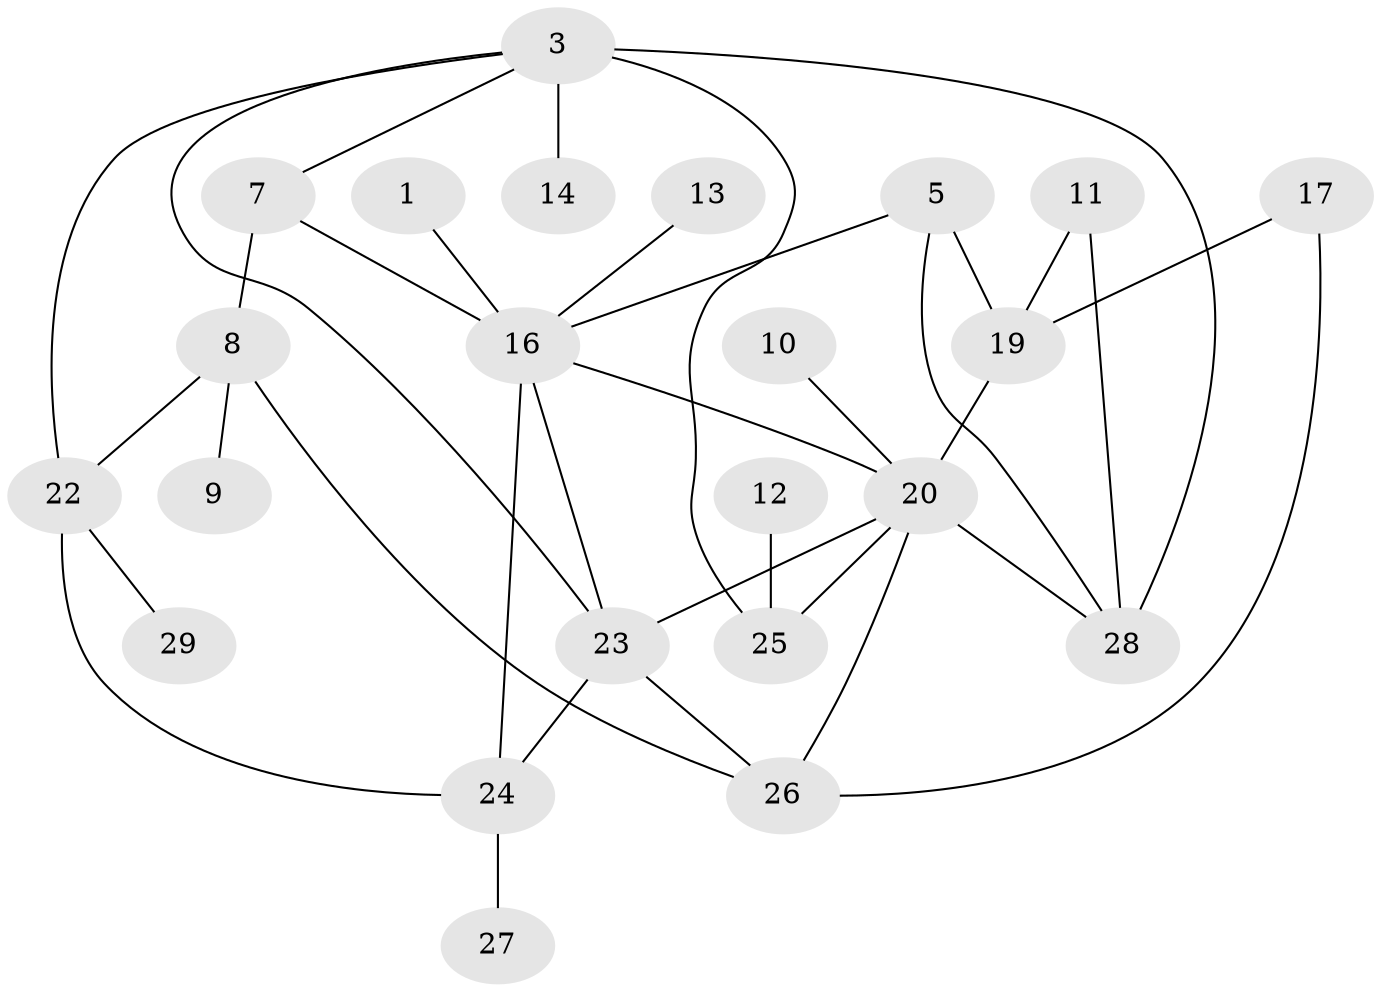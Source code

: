 // original degree distribution, {2: 0.24561403508771928, 1: 0.24561403508771928, 3: 0.21052631578947367, 5: 0.05263157894736842, 7: 0.017543859649122806, 0: 0.08771929824561403, 4: 0.10526315789473684, 6: 0.03508771929824561}
// Generated by graph-tools (version 1.1) at 2025/49/03/09/25 03:49:09]
// undirected, 23 vertices, 35 edges
graph export_dot {
graph [start="1"]
  node [color=gray90,style=filled];
  1;
  3;
  5;
  7;
  8;
  9;
  10;
  11;
  12;
  13;
  14;
  16;
  17;
  19;
  20;
  22;
  23;
  24;
  25;
  26;
  27;
  28;
  29;
  1 -- 16 [weight=1.0];
  3 -- 7 [weight=1.0];
  3 -- 14 [weight=1.0];
  3 -- 22 [weight=1.0];
  3 -- 23 [weight=1.0];
  3 -- 25 [weight=1.0];
  3 -- 28 [weight=2.0];
  5 -- 16 [weight=1.0];
  5 -- 19 [weight=1.0];
  5 -- 28 [weight=1.0];
  7 -- 8 [weight=1.0];
  7 -- 16 [weight=1.0];
  8 -- 9 [weight=1.0];
  8 -- 22 [weight=1.0];
  8 -- 26 [weight=1.0];
  10 -- 20 [weight=1.0];
  11 -- 19 [weight=1.0];
  11 -- 28 [weight=1.0];
  12 -- 25 [weight=1.0];
  13 -- 16 [weight=1.0];
  16 -- 20 [weight=1.0];
  16 -- 23 [weight=1.0];
  16 -- 24 [weight=2.0];
  17 -- 19 [weight=1.0];
  17 -- 26 [weight=1.0];
  19 -- 20 [weight=1.0];
  20 -- 23 [weight=1.0];
  20 -- 25 [weight=1.0];
  20 -- 26 [weight=1.0];
  20 -- 28 [weight=1.0];
  22 -- 24 [weight=1.0];
  22 -- 29 [weight=1.0];
  23 -- 24 [weight=2.0];
  23 -- 26 [weight=1.0];
  24 -- 27 [weight=1.0];
}
